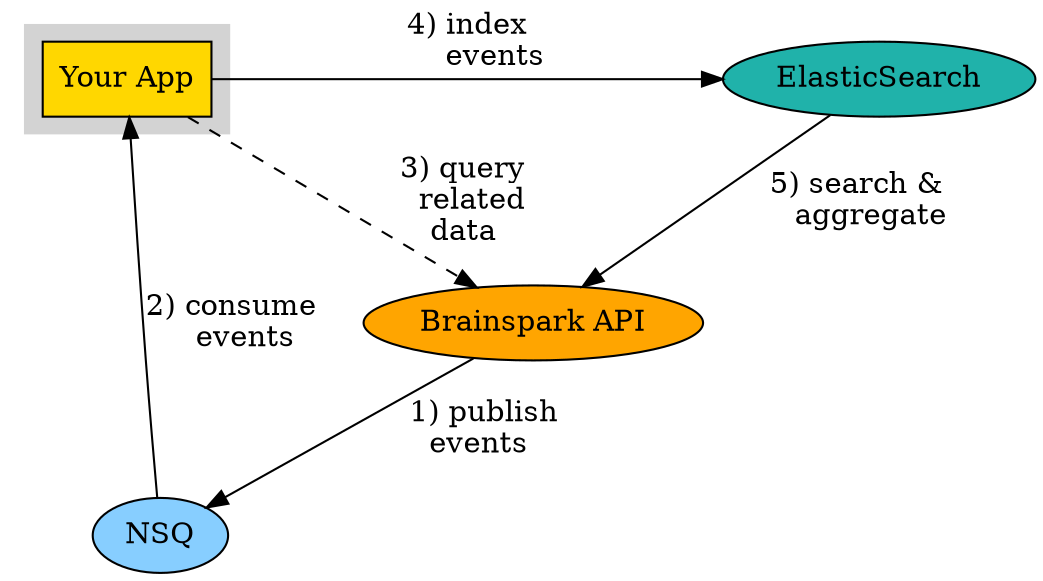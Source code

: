 digraph architecture {
    nsq [label="NSQ" style="filled" fillcolor="skyblue1"]
    brainspark [label="Brainspark API" style="filled" fillcolor="orange"]
    es [label="ElasticSearch" style="filled" fillcolor="lightseagreen"]
    
    brainspark->nsq [label=" 1) publish\nevents"]
    nsq->app [label="2) consume   \nevents"]
    app->brainspark [style="dashed" label="3) query\n  related\ndata"]
    app->es [label="4) index\n                       events                 "]
    es->brainspark [label="5) search &\n   aggregate"]
    

    subgraph clusterApp {
        color="lightgrey"
        style="filled"
        app [label="Your App" shape="rect" style="filled" fillcolor="gold"]
    }
}
